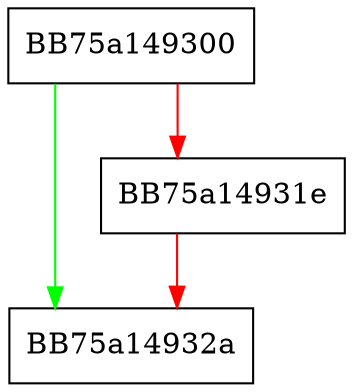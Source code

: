 digraph SetInfo {
  node [shape="box"];
  graph [splines=ortho];
  BB75a149300 -> BB75a14932a [color="green"];
  BB75a149300 -> BB75a14931e [color="red"];
  BB75a14931e -> BB75a14932a [color="red"];
}